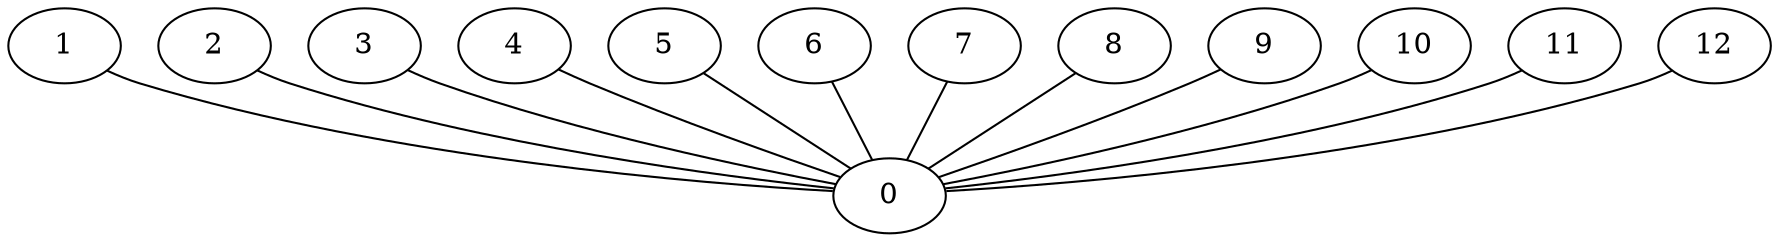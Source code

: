 graph G {
0;
1;
2;
3;
4;
5;
6;
7;
8;
9;
10;
11;
12;
1--0 ;
5--0 ;
4--0 ;
3--0 ;
2--0 ;
7--0 ;
6--0 ;
10--0 ;
9--0 ;
8--0 ;
12--0 ;
11--0 ;
}
